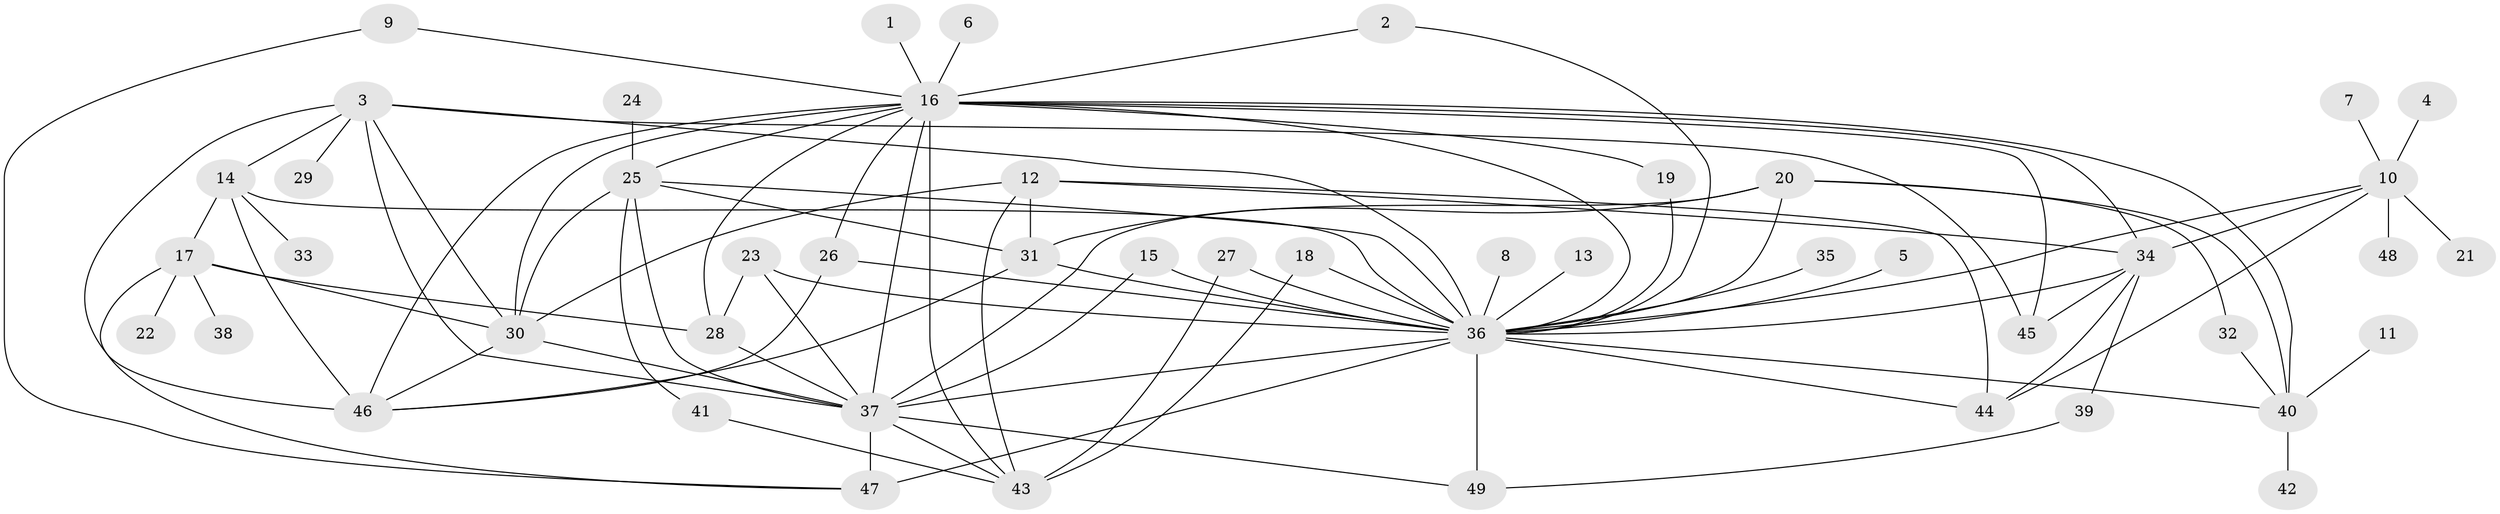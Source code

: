 // original degree distribution, {2: 0.2727272727272727, 21: 0.008264462809917356, 3: 0.14049586776859505, 34: 0.008264462809917356, 1: 0.3884297520661157, 5: 0.049586776859504134, 6: 0.024793388429752067, 8: 0.04132231404958678, 10: 0.008264462809917356, 14: 0.008264462809917356, 4: 0.04132231404958678, 7: 0.008264462809917356}
// Generated by graph-tools (version 1.1) at 2025/36/03/04/25 23:36:47]
// undirected, 49 vertices, 95 edges
graph export_dot {
  node [color=gray90,style=filled];
  1;
  2;
  3;
  4;
  5;
  6;
  7;
  8;
  9;
  10;
  11;
  12;
  13;
  14;
  15;
  16;
  17;
  18;
  19;
  20;
  21;
  22;
  23;
  24;
  25;
  26;
  27;
  28;
  29;
  30;
  31;
  32;
  33;
  34;
  35;
  36;
  37;
  38;
  39;
  40;
  41;
  42;
  43;
  44;
  45;
  46;
  47;
  48;
  49;
  1 -- 16 [weight=1.0];
  2 -- 16 [weight=1.0];
  2 -- 36 [weight=1.0];
  3 -- 14 [weight=1.0];
  3 -- 29 [weight=1.0];
  3 -- 30 [weight=1.0];
  3 -- 36 [weight=1.0];
  3 -- 37 [weight=1.0];
  3 -- 45 [weight=1.0];
  3 -- 46 [weight=1.0];
  4 -- 10 [weight=1.0];
  5 -- 36 [weight=1.0];
  6 -- 16 [weight=1.0];
  7 -- 10 [weight=1.0];
  8 -- 36 [weight=1.0];
  9 -- 16 [weight=1.0];
  9 -- 47 [weight=1.0];
  10 -- 21 [weight=1.0];
  10 -- 34 [weight=1.0];
  10 -- 36 [weight=2.0];
  10 -- 44 [weight=1.0];
  10 -- 48 [weight=1.0];
  11 -- 40 [weight=1.0];
  12 -- 30 [weight=1.0];
  12 -- 31 [weight=1.0];
  12 -- 34 [weight=1.0];
  12 -- 43 [weight=1.0];
  12 -- 44 [weight=1.0];
  13 -- 36 [weight=1.0];
  14 -- 17 [weight=1.0];
  14 -- 33 [weight=1.0];
  14 -- 36 [weight=1.0];
  14 -- 46 [weight=2.0];
  15 -- 36 [weight=1.0];
  15 -- 37 [weight=1.0];
  16 -- 19 [weight=1.0];
  16 -- 25 [weight=1.0];
  16 -- 26 [weight=1.0];
  16 -- 28 [weight=1.0];
  16 -- 30 [weight=1.0];
  16 -- 34 [weight=2.0];
  16 -- 36 [weight=1.0];
  16 -- 37 [weight=1.0];
  16 -- 40 [weight=1.0];
  16 -- 43 [weight=1.0];
  16 -- 45 [weight=1.0];
  16 -- 46 [weight=1.0];
  17 -- 22 [weight=1.0];
  17 -- 28 [weight=1.0];
  17 -- 30 [weight=1.0];
  17 -- 38 [weight=1.0];
  17 -- 47 [weight=1.0];
  18 -- 36 [weight=1.0];
  18 -- 43 [weight=1.0];
  19 -- 36 [weight=1.0];
  20 -- 31 [weight=1.0];
  20 -- 32 [weight=1.0];
  20 -- 36 [weight=2.0];
  20 -- 37 [weight=1.0];
  20 -- 40 [weight=1.0];
  23 -- 28 [weight=1.0];
  23 -- 36 [weight=1.0];
  23 -- 37 [weight=1.0];
  24 -- 25 [weight=1.0];
  25 -- 30 [weight=1.0];
  25 -- 31 [weight=1.0];
  25 -- 36 [weight=1.0];
  25 -- 37 [weight=1.0];
  25 -- 41 [weight=1.0];
  26 -- 36 [weight=1.0];
  26 -- 46 [weight=1.0];
  27 -- 36 [weight=2.0];
  27 -- 43 [weight=1.0];
  28 -- 37 [weight=1.0];
  30 -- 37 [weight=2.0];
  30 -- 46 [weight=1.0];
  31 -- 36 [weight=1.0];
  31 -- 46 [weight=1.0];
  32 -- 40 [weight=1.0];
  34 -- 36 [weight=1.0];
  34 -- 39 [weight=1.0];
  34 -- 44 [weight=1.0];
  34 -- 45 [weight=1.0];
  35 -- 36 [weight=1.0];
  36 -- 37 [weight=2.0];
  36 -- 40 [weight=1.0];
  36 -- 44 [weight=1.0];
  36 -- 47 [weight=2.0];
  36 -- 49 [weight=1.0];
  37 -- 43 [weight=1.0];
  37 -- 47 [weight=1.0];
  37 -- 49 [weight=1.0];
  39 -- 49 [weight=1.0];
  40 -- 42 [weight=1.0];
  41 -- 43 [weight=1.0];
}
